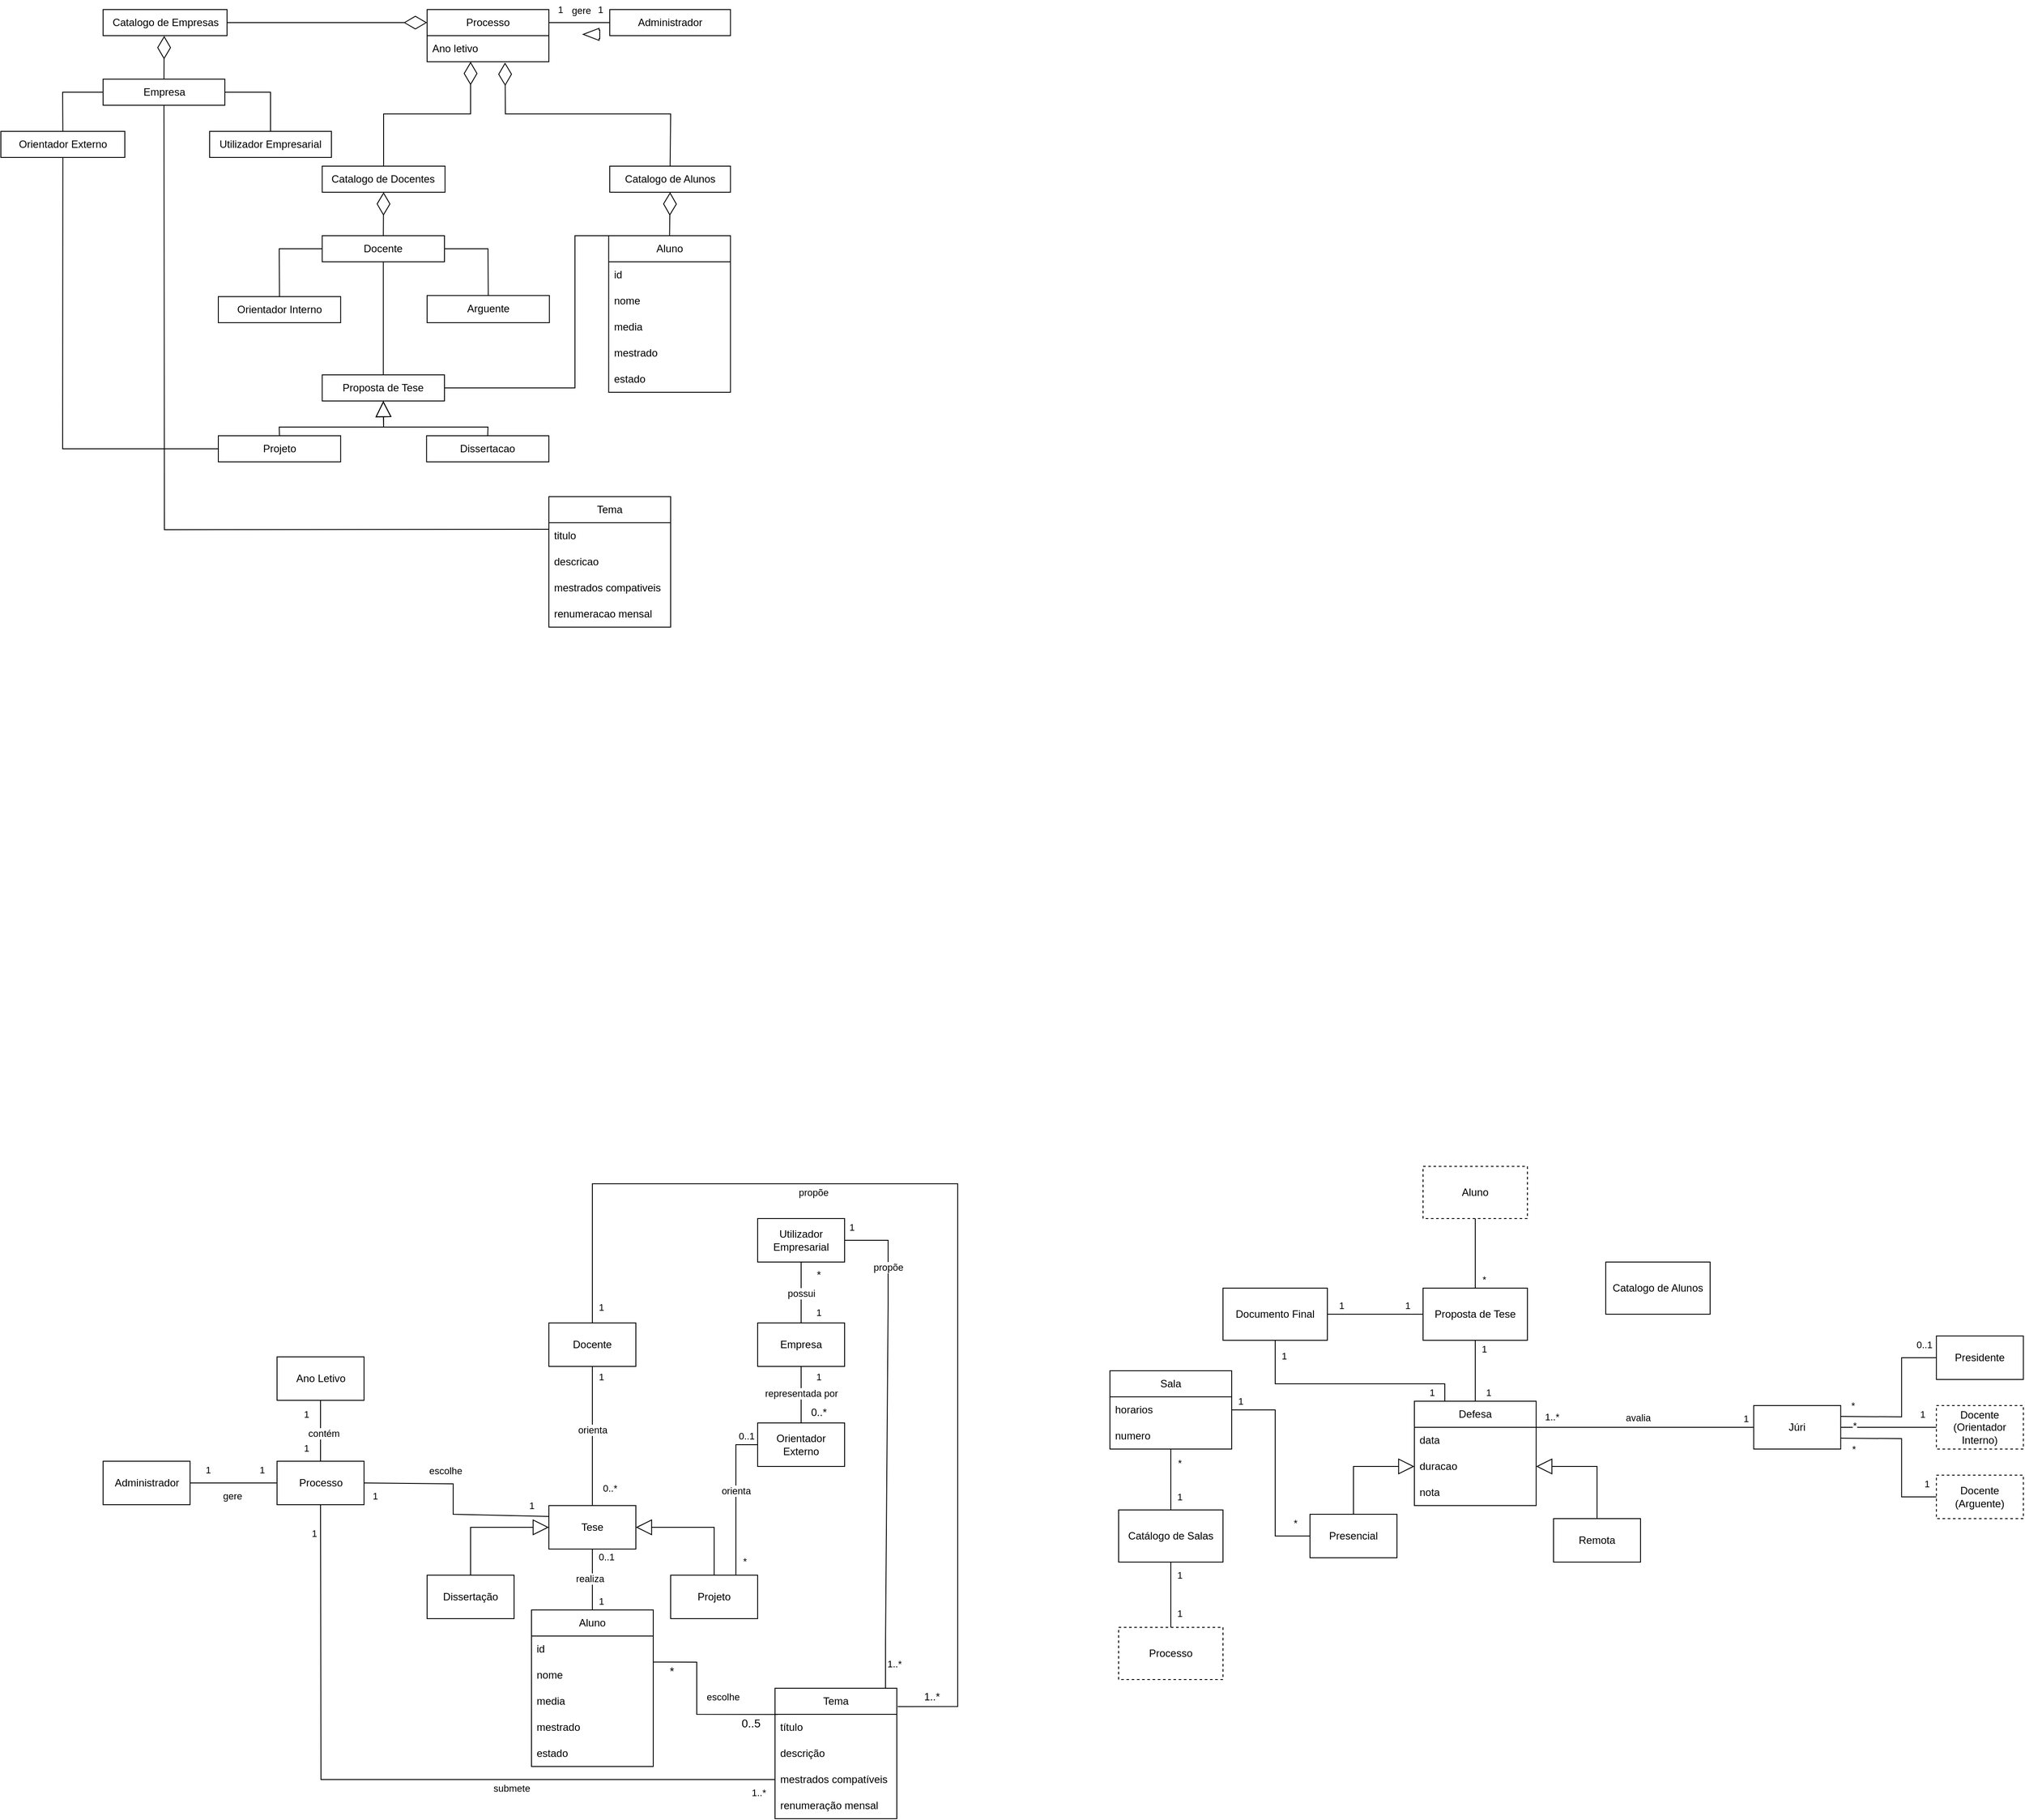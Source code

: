<mxfile version="24.2.1" type="device">
  <diagram name="Page-1" id="X4RA0sWJOlGw3QUm6S05">
    <mxGraphModel dx="1050" dy="1622" grid="1" gridSize="10" guides="1" tooltips="1" connect="1" arrows="1" fold="1" page="1" pageScale="1" pageWidth="850" pageHeight="1100" math="0" shadow="0">
      <root>
        <mxCell id="0" />
        <mxCell id="1" parent="0" />
        <mxCell id="HYwtCMKaUokTJvufcbnb-22" value="Tese" style="html=1;whiteSpace=wrap;" parent="1" vertex="1">
          <mxGeometry x="630" y="630" width="100" height="50" as="geometry" />
        </mxCell>
        <mxCell id="HYwtCMKaUokTJvufcbnb-23" value="Dissertação" style="html=1;whiteSpace=wrap;" parent="1" vertex="1">
          <mxGeometry x="490" y="710" width="100" height="50" as="geometry" />
        </mxCell>
        <mxCell id="HYwtCMKaUokTJvufcbnb-26" value="" style="endArrow=block;endSize=16;endFill=0;html=1;rounded=0;entryX=0;entryY=0.5;entryDx=0;entryDy=0;exitX=0.5;exitY=0;exitDx=0;exitDy=0;" parent="1" source="HYwtCMKaUokTJvufcbnb-23" target="HYwtCMKaUokTJvufcbnb-22" edge="1">
          <mxGeometry width="160" relative="1" as="geometry">
            <mxPoint x="550" y="680" as="sourcePoint" />
            <mxPoint x="580" y="654.5" as="targetPoint" />
            <Array as="points">
              <mxPoint x="540" y="655" />
            </Array>
          </mxGeometry>
        </mxCell>
        <mxCell id="HYwtCMKaUokTJvufcbnb-27" value="Projeto" style="html=1;whiteSpace=wrap;" parent="1" vertex="1">
          <mxGeometry x="770" y="710" width="100" height="50" as="geometry" />
        </mxCell>
        <mxCell id="HYwtCMKaUokTJvufcbnb-28" value="" style="endArrow=block;endSize=16;endFill=0;html=1;rounded=0;entryX=1;entryY=0.5;entryDx=0;entryDy=0;exitX=0.5;exitY=0;exitDx=0;exitDy=0;" parent="1" source="HYwtCMKaUokTJvufcbnb-27" target="HYwtCMKaUokTJvufcbnb-22" edge="1">
          <mxGeometry width="160" relative="1" as="geometry">
            <mxPoint x="780" y="710" as="sourcePoint" />
            <mxPoint x="710" y="655" as="targetPoint" />
            <Array as="points">
              <mxPoint x="820" y="655" />
            </Array>
          </mxGeometry>
        </mxCell>
        <mxCell id="fBPDrE-IPzC1A-cnoaCC-2" value="Administrador" style="rounded=0;whiteSpace=wrap;html=1;" parent="1" vertex="1">
          <mxGeometry x="117.5" y="579" width="100" height="50" as="geometry" />
        </mxCell>
        <mxCell id="fBPDrE-IPzC1A-cnoaCC-3" value="Docente" style="rounded=0;whiteSpace=wrap;html=1;" parent="1" vertex="1">
          <mxGeometry x="630" y="420" width="100" height="50" as="geometry" />
        </mxCell>
        <mxCell id="fBPDrE-IPzC1A-cnoaCC-4" value="Empresa" style="rounded=0;whiteSpace=wrap;html=1;" parent="1" vertex="1">
          <mxGeometry x="870" y="420" width="100" height="50" as="geometry" />
        </mxCell>
        <mxCell id="fBPDrE-IPzC1A-cnoaCC-7" value="" style="endArrow=block;endSize=16;endFill=0;html=1;rounded=0;entryX=0;entryY=0.5;entryDx=0;entryDy=0;exitX=0.5;exitY=0;exitDx=0;exitDy=0;" parent="1" source="C_XxnrYp36uwVZH10fxI-17" target="9LugDYmZEyyhnsHwceRd-7" edge="1">
          <mxGeometry width="160" relative="1" as="geometry">
            <mxPoint x="1545" y="620" as="sourcePoint" />
            <mxPoint x="1615" y="595" as="targetPoint" />
            <Array as="points">
              <mxPoint x="1555" y="585" />
            </Array>
          </mxGeometry>
        </mxCell>
        <mxCell id="fBPDrE-IPzC1A-cnoaCC-8" value="Remota" style="html=1;whiteSpace=wrap;" parent="1" vertex="1">
          <mxGeometry x="1785" y="645" width="100" height="50" as="geometry" />
        </mxCell>
        <mxCell id="fBPDrE-IPzC1A-cnoaCC-9" value="" style="endArrow=block;endSize=16;endFill=0;html=1;rounded=0;exitX=0.5;exitY=0;exitDx=0;exitDy=0;entryX=1;entryY=0.5;entryDx=0;entryDy=0;" parent="1" source="fBPDrE-IPzC1A-cnoaCC-8" target="9LugDYmZEyyhnsHwceRd-7" edge="1">
          <mxGeometry width="160" relative="1" as="geometry">
            <mxPoint x="1795" y="650" as="sourcePoint" />
            <mxPoint x="1765" y="560" as="targetPoint" />
            <Array as="points">
              <mxPoint x="1835" y="585" />
            </Array>
          </mxGeometry>
        </mxCell>
        <mxCell id="fBPDrE-IPzC1A-cnoaCC-11" value="" style="endArrow=none;html=1;rounded=0;entryX=0.5;entryY=1;entryDx=0;entryDy=0;exitX=0.5;exitY=0;exitDx=0;exitDy=0;" parent="1" source="HYwtCMKaUokTJvufcbnb-22" target="fBPDrE-IPzC1A-cnoaCC-3" edge="1">
          <mxGeometry width="50" height="50" relative="1" as="geometry">
            <mxPoint x="655" y="555" as="sourcePoint" />
            <mxPoint x="705" y="505" as="targetPoint" />
          </mxGeometry>
        </mxCell>
        <mxCell id="fBPDrE-IPzC1A-cnoaCC-12" value="orienta" style="edgeLabel;html=1;align=center;verticalAlign=middle;resizable=0;points=[];" parent="fBPDrE-IPzC1A-cnoaCC-11" vertex="1" connectable="0">
          <mxGeometry x="-0.045" y="3" relative="1" as="geometry">
            <mxPoint x="3" y="-11" as="offset" />
          </mxGeometry>
        </mxCell>
        <mxCell id="elGrYPFKgMXd1rpB9MQg-9" value="0..*" style="edgeLabel;html=1;align=center;verticalAlign=middle;resizable=0;points=[];" parent="fBPDrE-IPzC1A-cnoaCC-11" vertex="1" connectable="0">
          <mxGeometry x="-0.793" relative="1" as="geometry">
            <mxPoint x="20" y="-4" as="offset" />
          </mxGeometry>
        </mxCell>
        <mxCell id="9LugDYmZEyyhnsHwceRd-3" value="1" style="edgeLabel;html=1;align=center;verticalAlign=middle;resizable=0;points=[];" parent="fBPDrE-IPzC1A-cnoaCC-11" vertex="1" connectable="0">
          <mxGeometry x="0.852" y="-2" relative="1" as="geometry">
            <mxPoint x="8" as="offset" />
          </mxGeometry>
        </mxCell>
        <mxCell id="fBPDrE-IPzC1A-cnoaCC-13" value="Orientador Externo" style="rounded=0;whiteSpace=wrap;html=1;" parent="1" vertex="1">
          <mxGeometry x="870" y="535" width="100" height="50" as="geometry" />
        </mxCell>
        <mxCell id="fBPDrE-IPzC1A-cnoaCC-15" value="" style="endArrow=none;html=1;rounded=0;exitX=0.75;exitY=0;exitDx=0;exitDy=0;entryX=0;entryY=0.5;entryDx=0;entryDy=0;" parent="1" source="HYwtCMKaUokTJvufcbnb-27" target="fBPDrE-IPzC1A-cnoaCC-13" edge="1">
          <mxGeometry width="50" height="50" relative="1" as="geometry">
            <mxPoint x="785" y="615" as="sourcePoint" />
            <mxPoint x="835" y="565" as="targetPoint" />
            <Array as="points">
              <mxPoint x="845" y="560" />
            </Array>
          </mxGeometry>
        </mxCell>
        <mxCell id="fBPDrE-IPzC1A-cnoaCC-16" value="orienta" style="edgeLabel;html=1;align=center;verticalAlign=middle;resizable=0;points=[];" parent="fBPDrE-IPzC1A-cnoaCC-15" vertex="1" connectable="0">
          <mxGeometry x="0.14" y="3" relative="1" as="geometry">
            <mxPoint x="3" y="3" as="offset" />
          </mxGeometry>
        </mxCell>
        <mxCell id="elGrYPFKgMXd1rpB9MQg-5" value="0..1" style="edgeLabel;html=1;align=center;verticalAlign=middle;resizable=0;points=[];" parent="fBPDrE-IPzC1A-cnoaCC-15" vertex="1" connectable="0">
          <mxGeometry x="0.851" y="-2" relative="1" as="geometry">
            <mxPoint y="-12" as="offset" />
          </mxGeometry>
        </mxCell>
        <mxCell id="elGrYPFKgMXd1rpB9MQg-6" value="*" style="edgeLabel;html=1;align=center;verticalAlign=middle;resizable=0;points=[];" parent="fBPDrE-IPzC1A-cnoaCC-15" vertex="1" connectable="0">
          <mxGeometry x="-0.817" y="2" relative="1" as="geometry">
            <mxPoint x="12" as="offset" />
          </mxGeometry>
        </mxCell>
        <mxCell id="fBPDrE-IPzC1A-cnoaCC-18" value="" style="endArrow=none;html=1;rounded=0;entryX=0.5;entryY=1;entryDx=0;entryDy=0;exitX=0.5;exitY=0;exitDx=0;exitDy=0;" parent="1" source="fBPDrE-IPzC1A-cnoaCC-13" target="fBPDrE-IPzC1A-cnoaCC-4" edge="1">
          <mxGeometry width="50" height="50" relative="1" as="geometry">
            <mxPoint x="925" y="525" as="sourcePoint" />
            <mxPoint x="975" y="475" as="targetPoint" />
          </mxGeometry>
        </mxCell>
        <mxCell id="fBPDrE-IPzC1A-cnoaCC-19" value="representada por" style="edgeLabel;html=1;align=center;verticalAlign=middle;resizable=0;points=[];" parent="fBPDrE-IPzC1A-cnoaCC-18" vertex="1" connectable="0">
          <mxGeometry x="-0.182" y="-2" relative="1" as="geometry">
            <mxPoint x="-2" y="-8" as="offset" />
          </mxGeometry>
        </mxCell>
        <mxCell id="fBPDrE-IPzC1A-cnoaCC-20" value="" style="endArrow=none;html=1;rounded=0;entryX=0.5;entryY=1;entryDx=0;entryDy=0;exitX=0.5;exitY=0;exitDx=0;exitDy=0;" parent="1" source="fVaLRAdeRfdy9NQS7Hun-8" target="HYwtCMKaUokTJvufcbnb-22" edge="1">
          <mxGeometry width="50" height="50" relative="1" as="geometry">
            <mxPoint x="680" y="770" as="sourcePoint" />
            <mxPoint x="715" y="755" as="targetPoint" />
          </mxGeometry>
        </mxCell>
        <mxCell id="fBPDrE-IPzC1A-cnoaCC-21" value="realiza" style="edgeLabel;html=1;align=center;verticalAlign=middle;resizable=0;points=[];" parent="fBPDrE-IPzC1A-cnoaCC-20" vertex="1" connectable="0">
          <mxGeometry x="0.045" y="3" relative="1" as="geometry">
            <mxPoint as="offset" />
          </mxGeometry>
        </mxCell>
        <mxCell id="fVaLRAdeRfdy9NQS7Hun-12" value="1" style="edgeLabel;html=1;align=center;verticalAlign=middle;resizable=0;points=[];" parent="fBPDrE-IPzC1A-cnoaCC-20" vertex="1" connectable="0">
          <mxGeometry x="-0.647" y="1" relative="1" as="geometry">
            <mxPoint x="11" y="2" as="offset" />
          </mxGeometry>
        </mxCell>
        <mxCell id="fVaLRAdeRfdy9NQS7Hun-13" value="0..1" style="edgeLabel;html=1;align=center;verticalAlign=middle;resizable=0;points=[];" parent="fBPDrE-IPzC1A-cnoaCC-20" vertex="1" connectable="0">
          <mxGeometry x="0.744" y="-2" relative="1" as="geometry">
            <mxPoint x="14" as="offset" />
          </mxGeometry>
        </mxCell>
        <mxCell id="JnHYzQc8gZoaptGCAMhL-2" value="Júri" style="html=1;whiteSpace=wrap;" parent="1" vertex="1">
          <mxGeometry x="2015.14" y="515" width="100" height="50" as="geometry" />
        </mxCell>
        <mxCell id="JnHYzQc8gZoaptGCAMhL-10" value="" style="endArrow=none;html=1;rounded=0;exitX=0.999;exitY=-0.006;exitDx=0;exitDy=0;exitPerimeter=0;entryX=0.022;entryY=0.006;entryDx=0;entryDy=0;entryPerimeter=0;" parent="1" source="fVaLRAdeRfdy9NQS7Hun-10" target="fVaLRAdeRfdy9NQS7Hun-2" edge="1">
          <mxGeometry width="50" height="50" relative="1" as="geometry">
            <mxPoint x="730" y="860" as="sourcePoint" />
            <mxPoint x="850" y="840" as="targetPoint" />
            <Array as="points">
              <mxPoint x="800" y="810" />
              <mxPoint x="800" y="870" />
            </Array>
          </mxGeometry>
        </mxCell>
        <mxCell id="JnHYzQc8gZoaptGCAMhL-11" value="escolhe" style="edgeLabel;html=1;align=center;verticalAlign=middle;resizable=0;points=[];" parent="JnHYzQc8gZoaptGCAMhL-10" vertex="1" connectable="0">
          <mxGeometry x="0.172" y="4" relative="1" as="geometry">
            <mxPoint x="21" y="-16" as="offset" />
          </mxGeometry>
        </mxCell>
        <mxCell id="elGrYPFKgMXd1rpB9MQg-1" value="*" style="edgeLabel;html=1;align=center;verticalAlign=middle;resizable=0;points=[];fontSize=13;" parent="JnHYzQc8gZoaptGCAMhL-10" vertex="1" connectable="0">
          <mxGeometry x="-0.705" y="-4" relative="1" as="geometry">
            <mxPoint x="-9" y="6" as="offset" />
          </mxGeometry>
        </mxCell>
        <mxCell id="elGrYPFKgMXd1rpB9MQg-2" value="0..5" style="edgeLabel;html=1;align=center;verticalAlign=middle;resizable=0;points=[];fontSize=13;" parent="JnHYzQc8gZoaptGCAMhL-10" vertex="1" connectable="0">
          <mxGeometry x="0.6" y="-4" relative="1" as="geometry">
            <mxPoint x="9" y="6" as="offset" />
          </mxGeometry>
        </mxCell>
        <mxCell id="JnHYzQc8gZoaptGCAMhL-12" value="" style="endArrow=none;html=1;rounded=0;entryX=1;entryY=0.5;entryDx=0;entryDy=0;exitX=0.907;exitY=0.007;exitDx=0;exitDy=0;exitPerimeter=0;" parent="1" source="fVaLRAdeRfdy9NQS7Hun-1" target="G1C0knFk2Qc9BgNCfyol-1" edge="1">
          <mxGeometry width="50" height="50" relative="1" as="geometry">
            <mxPoint x="1040" y="840" as="sourcePoint" />
            <mxPoint x="1040" y="320" as="targetPoint" />
            <Array as="points">
              <mxPoint x="1017" y="790" />
              <mxPoint x="1020" y="400" />
              <mxPoint x="1020" y="325" />
            </Array>
          </mxGeometry>
        </mxCell>
        <mxCell id="elGrYPFKgMXd1rpB9MQg-28" value="propõe" style="edgeLabel;html=1;align=center;verticalAlign=middle;resizable=0;points=[];" parent="JnHYzQc8gZoaptGCAMhL-12" vertex="1" connectable="0">
          <mxGeometry x="0.746" y="1" relative="1" as="geometry">
            <mxPoint x="1" y="9" as="offset" />
          </mxGeometry>
        </mxCell>
        <mxCell id="elGrYPFKgMXd1rpB9MQg-33" value="1" style="edgeLabel;html=1;align=center;verticalAlign=middle;resizable=0;points=[];" parent="JnHYzQc8gZoaptGCAMhL-12" vertex="1" connectable="0">
          <mxGeometry x="0.971" relative="1" as="geometry">
            <mxPoint y="-15" as="offset" />
          </mxGeometry>
        </mxCell>
        <mxCell id="elGrYPFKgMXd1rpB9MQg-34" value="1..*" style="edgeLabel;html=1;align=center;verticalAlign=middle;resizable=0;points=[];" parent="JnHYzQc8gZoaptGCAMhL-12" vertex="1" connectable="0">
          <mxGeometry x="-0.946" y="-1" relative="1" as="geometry">
            <mxPoint x="9" y="-14" as="offset" />
          </mxGeometry>
        </mxCell>
        <mxCell id="JnHYzQc8gZoaptGCAMhL-15" value="Docente (Arguente)" style="html=1;whiteSpace=wrap;dashed=1;" parent="1" vertex="1">
          <mxGeometry x="2225.14" y="595" width="100" height="50" as="geometry" />
        </mxCell>
        <mxCell id="JnHYzQc8gZoaptGCAMhL-17" value="Docente (Orientador Interno)" style="html=1;whiteSpace=wrap;dashed=1;" parent="1" vertex="1">
          <mxGeometry x="2225.14" y="515" width="100" height="50" as="geometry" />
        </mxCell>
        <mxCell id="JnHYzQc8gZoaptGCAMhL-21" value="Presidente" style="html=1;whiteSpace=wrap;" parent="1" vertex="1">
          <mxGeometry x="2225.14" y="435" width="100" height="50" as="geometry" />
        </mxCell>
        <mxCell id="elGrYPFKgMXd1rpB9MQg-10" value="Ano Letivo" style="rounded=0;whiteSpace=wrap;html=1;" parent="1" vertex="1">
          <mxGeometry x="317.5" y="459" width="100" height="50" as="geometry" />
        </mxCell>
        <mxCell id="elGrYPFKgMXd1rpB9MQg-11" value="Processo" style="rounded=0;whiteSpace=wrap;html=1;" parent="1" vertex="1">
          <mxGeometry x="317.5" y="579" width="100" height="50" as="geometry" />
        </mxCell>
        <mxCell id="elGrYPFKgMXd1rpB9MQg-18" value="" style="endArrow=none;html=1;rounded=0;entryX=0.5;entryY=1;entryDx=0;entryDy=0;exitX=0.5;exitY=0;exitDx=0;exitDy=0;" parent="1" source="elGrYPFKgMXd1rpB9MQg-11" target="elGrYPFKgMXd1rpB9MQg-10" edge="1">
          <mxGeometry width="50" height="50" relative="1" as="geometry">
            <mxPoint x="250" y="519" as="sourcePoint" />
            <mxPoint x="300" y="469" as="targetPoint" />
          </mxGeometry>
        </mxCell>
        <mxCell id="elGrYPFKgMXd1rpB9MQg-20" value="1" style="edgeLabel;html=1;align=center;verticalAlign=middle;resizable=0;points=[];" parent="elGrYPFKgMXd1rpB9MQg-18" vertex="1" connectable="0">
          <mxGeometry x="0.543" y="1" relative="1" as="geometry">
            <mxPoint x="-16" as="offset" />
          </mxGeometry>
        </mxCell>
        <mxCell id="elGrYPFKgMXd1rpB9MQg-21" value="1" style="edgeLabel;html=1;align=center;verticalAlign=middle;resizable=0;points=[];" parent="elGrYPFKgMXd1rpB9MQg-18" vertex="1" connectable="0">
          <mxGeometry x="-0.571" y="3" relative="1" as="geometry">
            <mxPoint x="-14" as="offset" />
          </mxGeometry>
        </mxCell>
        <mxCell id="elGrYPFKgMXd1rpB9MQg-25" value="contém" style="edgeLabel;html=1;align=center;verticalAlign=middle;resizable=0;points=[];" parent="elGrYPFKgMXd1rpB9MQg-18" vertex="1" connectable="0">
          <mxGeometry x="-0.086" y="-2" relative="1" as="geometry">
            <mxPoint x="1" as="offset" />
          </mxGeometry>
        </mxCell>
        <mxCell id="elGrYPFKgMXd1rpB9MQg-19" value="" style="endArrow=none;html=1;rounded=0;entryX=0;entryY=0.5;entryDx=0;entryDy=0;exitX=1;exitY=0.5;exitDx=0;exitDy=0;" parent="1" source="fBPDrE-IPzC1A-cnoaCC-2" target="elGrYPFKgMXd1rpB9MQg-11" edge="1">
          <mxGeometry width="50" height="50" relative="1" as="geometry">
            <mxPoint x="200" y="579" as="sourcePoint" />
            <mxPoint x="250" y="529" as="targetPoint" />
          </mxGeometry>
        </mxCell>
        <mxCell id="elGrYPFKgMXd1rpB9MQg-22" value="1" style="edgeLabel;html=1;align=center;verticalAlign=middle;resizable=0;points=[];" parent="elGrYPFKgMXd1rpB9MQg-19" vertex="1" connectable="0">
          <mxGeometry x="0.53" y="2" relative="1" as="geometry">
            <mxPoint x="6" y="-13" as="offset" />
          </mxGeometry>
        </mxCell>
        <mxCell id="elGrYPFKgMXd1rpB9MQg-23" value="1" style="edgeLabel;html=1;align=center;verticalAlign=middle;resizable=0;points=[];" parent="elGrYPFKgMXd1rpB9MQg-19" vertex="1" connectable="0">
          <mxGeometry x="-0.59" relative="1" as="geometry">
            <mxPoint y="-15" as="offset" />
          </mxGeometry>
        </mxCell>
        <mxCell id="elGrYPFKgMXd1rpB9MQg-24" value="gere" style="edgeLabel;html=1;align=center;verticalAlign=middle;resizable=0;points=[];" parent="elGrYPFKgMXd1rpB9MQg-19" vertex="1" connectable="0">
          <mxGeometry x="-0.03" relative="1" as="geometry">
            <mxPoint y="15" as="offset" />
          </mxGeometry>
        </mxCell>
        <mxCell id="elGrYPFKgMXd1rpB9MQg-27" value="" style="endArrow=none;html=1;rounded=0;exitX=0.5;exitY=0;exitDx=0;exitDy=0;entryX=1.007;entryY=0.141;entryDx=0;entryDy=0;entryPerimeter=0;" parent="1" source="fBPDrE-IPzC1A-cnoaCC-3" target="fVaLRAdeRfdy9NQS7Hun-1" edge="1">
          <mxGeometry width="50" height="50" relative="1" as="geometry">
            <mxPoint x="990" y="260" as="sourcePoint" />
            <mxPoint x="1070" y="873" as="targetPoint" />
            <Array as="points">
              <mxPoint x="680" y="260" />
              <mxPoint x="1100" y="260" />
              <mxPoint x="1100" y="861" />
            </Array>
          </mxGeometry>
        </mxCell>
        <mxCell id="elGrYPFKgMXd1rpB9MQg-29" value="propõe" style="edgeLabel;html=1;align=center;verticalAlign=middle;resizable=0;points=[];" parent="elGrYPFKgMXd1rpB9MQg-27" vertex="1" connectable="0">
          <mxGeometry x="-0.339" y="4" relative="1" as="geometry">
            <mxPoint x="1" y="14" as="offset" />
          </mxGeometry>
        </mxCell>
        <mxCell id="3idarfmacWw3Oq_RkyN3-1" value="1" style="edgeLabel;html=1;align=center;verticalAlign=middle;resizable=0;points=[];" parent="elGrYPFKgMXd1rpB9MQg-27" connectable="0" vertex="1">
          <mxGeometry x="-0.956" y="-3" relative="1" as="geometry">
            <mxPoint x="7" y="9" as="offset" />
          </mxGeometry>
        </mxCell>
        <mxCell id="G1C0knFk2Qc9BgNCfyol-1" value="Utilizador Empresarial" style="rounded=0;whiteSpace=wrap;html=1;" parent="1" vertex="1">
          <mxGeometry x="870" y="300" width="100" height="50" as="geometry" />
        </mxCell>
        <mxCell id="G1C0knFk2Qc9BgNCfyol-3" value="" style="endArrow=none;html=1;rounded=0;entryX=0.5;entryY=1;entryDx=0;entryDy=0;exitX=0.5;exitY=0;exitDx=0;exitDy=0;" parent="1" source="fBPDrE-IPzC1A-cnoaCC-4" target="G1C0knFk2Qc9BgNCfyol-1" edge="1">
          <mxGeometry width="50" height="50" relative="1" as="geometry">
            <mxPoint x="760" y="470" as="sourcePoint" />
            <mxPoint x="810" y="420" as="targetPoint" />
          </mxGeometry>
        </mxCell>
        <mxCell id="G1C0knFk2Qc9BgNCfyol-4" value="possui" style="edgeLabel;html=1;align=center;verticalAlign=middle;resizable=0;points=[];" parent="G1C0knFk2Qc9BgNCfyol-3" connectable="0" vertex="1">
          <mxGeometry x="-0.033" relative="1" as="geometry">
            <mxPoint as="offset" />
          </mxGeometry>
        </mxCell>
        <mxCell id="G1C0knFk2Qc9BgNCfyol-5" value="1" style="edgeLabel;html=1;align=center;verticalAlign=middle;resizable=0;points=[];" parent="1" connectable="0" vertex="1">
          <mxGeometry x="935" y="410" as="geometry">
            <mxPoint x="5" y="-2" as="offset" />
          </mxGeometry>
        </mxCell>
        <mxCell id="G1C0knFk2Qc9BgNCfyol-6" value="*" style="text;html=1;align=center;verticalAlign=middle;resizable=0;points=[];autosize=1;strokeColor=none;fillColor=none;" parent="1" vertex="1">
          <mxGeometry x="925" y="350" width="30" height="30" as="geometry" />
        </mxCell>
        <mxCell id="G1C0knFk2Qc9BgNCfyol-7" value="1" style="edgeLabel;html=1;align=center;verticalAlign=middle;resizable=0;points=[];" parent="1" connectable="0" vertex="1">
          <mxGeometry x="945" y="420" as="geometry">
            <mxPoint x="-5" y="62" as="offset" />
          </mxGeometry>
        </mxCell>
        <mxCell id="G1C0knFk2Qc9BgNCfyol-8" value="0..*" style="text;html=1;align=center;verticalAlign=middle;resizable=0;points=[];autosize=1;strokeColor=none;fillColor=none;" parent="1" vertex="1">
          <mxGeometry x="920" y="508" width="40" height="30" as="geometry" />
        </mxCell>
        <mxCell id="-hMrIEXXLYKYpjnwE-04-1" value="1..*" style="text;html=1;align=center;verticalAlign=middle;resizable=0;points=[];autosize=1;strokeColor=none;fillColor=none;" parent="1" vertex="1">
          <mxGeometry x="1050" y="835" width="40" height="30" as="geometry" />
        </mxCell>
        <mxCell id="FWaieEVKWKURVz0uH6PP-1" value="" style="endArrow=none;html=1;rounded=0;entryX=0.5;entryY=1;entryDx=0;entryDy=0;exitX=0;exitY=0.5;exitDx=0;exitDy=0;" parent="1" source="fVaLRAdeRfdy9NQS7Hun-4" target="elGrYPFKgMXd1rpB9MQg-11" edge="1">
          <mxGeometry width="50" height="50" relative="1" as="geometry">
            <mxPoint x="830" y="930" as="sourcePoint" />
            <mxPoint x="370" y="800" as="targetPoint" />
            <Array as="points">
              <mxPoint x="368" y="945" />
            </Array>
          </mxGeometry>
        </mxCell>
        <mxCell id="FWaieEVKWKURVz0uH6PP-2" value="submete" style="edgeLabel;html=1;align=center;verticalAlign=middle;resizable=0;points=[];" parent="FWaieEVKWKURVz0uH6PP-1" connectable="0" vertex="1">
          <mxGeometry x="-0.294" y="-3" relative="1" as="geometry">
            <mxPoint x="-7" y="13" as="offset" />
          </mxGeometry>
        </mxCell>
        <mxCell id="FWaieEVKWKURVz0uH6PP-3" value="1" style="edgeLabel;html=1;align=center;verticalAlign=middle;resizable=0;points=[];" parent="FWaieEVKWKURVz0uH6PP-1" connectable="0" vertex="1">
          <mxGeometry x="0.923" y="2" relative="1" as="geometry">
            <mxPoint x="-6" as="offset" />
          </mxGeometry>
        </mxCell>
        <mxCell id="FWaieEVKWKURVz0uH6PP-5" value="1..*" style="edgeLabel;html=1;align=center;verticalAlign=middle;resizable=0;points=[];" parent="FWaieEVKWKURVz0uH6PP-1" connectable="0" vertex="1">
          <mxGeometry x="-0.944" y="3" relative="1" as="geometry">
            <mxPoint x="4" y="12" as="offset" />
          </mxGeometry>
        </mxCell>
        <mxCell id="FWaieEVKWKURVz0uH6PP-6" value="" style="endArrow=none;html=1;rounded=0;entryX=0;entryY=0.25;entryDx=0;entryDy=0;exitX=1;exitY=0.5;exitDx=0;exitDy=0;" parent="1" source="elGrYPFKgMXd1rpB9MQg-11" target="HYwtCMKaUokTJvufcbnb-22" edge="1">
          <mxGeometry width="50" height="50" relative="1" as="geometry">
            <mxPoint x="490" y="560" as="sourcePoint" />
            <mxPoint x="540" y="510" as="targetPoint" />
            <Array as="points">
              <mxPoint x="520" y="605" />
              <mxPoint x="520" y="640" />
            </Array>
          </mxGeometry>
        </mxCell>
        <mxCell id="FWaieEVKWKURVz0uH6PP-7" value="1" style="edgeLabel;html=1;align=center;verticalAlign=middle;resizable=0;points=[];" parent="FWaieEVKWKURVz0uH6PP-6" connectable="0" vertex="1">
          <mxGeometry x="-0.802" y="-1" relative="1" as="geometry">
            <mxPoint x="-12" y="14" as="offset" />
          </mxGeometry>
        </mxCell>
        <mxCell id="FWaieEVKWKURVz0uH6PP-8" value="1" style="edgeLabel;html=1;align=center;verticalAlign=middle;resizable=0;points=[];" parent="FWaieEVKWKURVz0uH6PP-6" connectable="0" vertex="1">
          <mxGeometry x="0.773" y="2" relative="1" as="geometry">
            <mxPoint x="8" y="-10" as="offset" />
          </mxGeometry>
        </mxCell>
        <mxCell id="FWaieEVKWKURVz0uH6PP-9" value="escolhe" style="edgeLabel;html=1;align=center;verticalAlign=middle;resizable=0;points=[];" parent="FWaieEVKWKURVz0uH6PP-6" connectable="0" vertex="1">
          <mxGeometry x="-0.301" y="-2" relative="1" as="geometry">
            <mxPoint x="7" y="-17" as="offset" />
          </mxGeometry>
        </mxCell>
        <mxCell id="fVaLRAdeRfdy9NQS7Hun-1" value="Tema" style="swimlane;fontStyle=0;childLayout=stackLayout;horizontal=1;startSize=30;horizontalStack=0;resizeParent=1;resizeParentMax=0;resizeLast=0;collapsible=1;marginBottom=0;whiteSpace=wrap;html=1;" parent="1" vertex="1">
          <mxGeometry x="890" y="840" width="140" height="150" as="geometry">
            <mxRectangle x="1150" y="898" width="70" height="30" as="alternateBounds" />
          </mxGeometry>
        </mxCell>
        <mxCell id="fVaLRAdeRfdy9NQS7Hun-2" value="título" style="text;strokeColor=none;fillColor=none;align=left;verticalAlign=middle;spacingLeft=4;spacingRight=4;overflow=hidden;points=[[0,0.5],[1,0.5]];portConstraint=eastwest;rotatable=0;whiteSpace=wrap;html=1;" parent="fVaLRAdeRfdy9NQS7Hun-1" vertex="1">
          <mxGeometry y="30" width="140" height="30" as="geometry" />
        </mxCell>
        <mxCell id="fVaLRAdeRfdy9NQS7Hun-3" value="descrição" style="text;strokeColor=none;fillColor=none;align=left;verticalAlign=middle;spacingLeft=4;spacingRight=4;overflow=hidden;points=[[0,0.5],[1,0.5]];portConstraint=eastwest;rotatable=0;whiteSpace=wrap;html=1;" parent="fVaLRAdeRfdy9NQS7Hun-1" vertex="1">
          <mxGeometry y="60" width="140" height="30" as="geometry" />
        </mxCell>
        <mxCell id="fVaLRAdeRfdy9NQS7Hun-4" value="mestrados compatíveis" style="text;strokeColor=none;fillColor=none;align=left;verticalAlign=middle;spacingLeft=4;spacingRight=4;overflow=hidden;points=[[0,0.5],[1,0.5]];portConstraint=eastwest;rotatable=0;whiteSpace=wrap;html=1;" parent="fVaLRAdeRfdy9NQS7Hun-1" vertex="1">
          <mxGeometry y="90" width="140" height="30" as="geometry" />
        </mxCell>
        <mxCell id="fVaLRAdeRfdy9NQS7Hun-5" value="renumeração mensal" style="text;strokeColor=none;fillColor=none;align=left;verticalAlign=middle;spacingLeft=4;spacingRight=4;overflow=hidden;points=[[0,0.5],[1,0.5]];portConstraint=eastwest;rotatable=0;whiteSpace=wrap;html=1;" parent="fVaLRAdeRfdy9NQS7Hun-1" vertex="1">
          <mxGeometry y="120" width="140" height="30" as="geometry" />
        </mxCell>
        <mxCell id="fVaLRAdeRfdy9NQS7Hun-8" value="Aluno" style="swimlane;fontStyle=0;childLayout=stackLayout;horizontal=1;startSize=30;horizontalStack=0;resizeParent=1;resizeParentMax=0;resizeLast=0;collapsible=1;marginBottom=0;whiteSpace=wrap;html=1;" parent="1" vertex="1">
          <mxGeometry x="610" y="750" width="140" height="180" as="geometry" />
        </mxCell>
        <mxCell id="fVaLRAdeRfdy9NQS7Hun-9" value="id" style="text;strokeColor=none;fillColor=none;align=left;verticalAlign=middle;spacingLeft=4;spacingRight=4;overflow=hidden;points=[[0,0.5],[1,0.5]];portConstraint=eastwest;rotatable=0;whiteSpace=wrap;html=1;" parent="fVaLRAdeRfdy9NQS7Hun-8" vertex="1">
          <mxGeometry y="30" width="140" height="30" as="geometry" />
        </mxCell>
        <mxCell id="fVaLRAdeRfdy9NQS7Hun-10" value="nome" style="text;strokeColor=none;fillColor=none;align=left;verticalAlign=middle;spacingLeft=4;spacingRight=4;overflow=hidden;points=[[0,0.5],[1,0.5]];portConstraint=eastwest;rotatable=0;whiteSpace=wrap;html=1;" parent="fVaLRAdeRfdy9NQS7Hun-8" vertex="1">
          <mxGeometry y="60" width="140" height="30" as="geometry" />
        </mxCell>
        <mxCell id="fVaLRAdeRfdy9NQS7Hun-11" value="media" style="text;strokeColor=none;fillColor=none;align=left;verticalAlign=middle;spacingLeft=4;spacingRight=4;overflow=hidden;points=[[0,0.5],[1,0.5]];portConstraint=eastwest;rotatable=0;whiteSpace=wrap;html=1;" parent="fVaLRAdeRfdy9NQS7Hun-8" vertex="1">
          <mxGeometry y="90" width="140" height="30" as="geometry" />
        </mxCell>
        <mxCell id="tp0M66pBmyOIq4-_p3hy-11" value="mestrado" style="text;strokeColor=none;fillColor=none;align=left;verticalAlign=middle;spacingLeft=4;spacingRight=4;overflow=hidden;points=[[0,0.5],[1,0.5]];portConstraint=eastwest;rotatable=0;whiteSpace=wrap;html=1;" parent="fVaLRAdeRfdy9NQS7Hun-8" vertex="1">
          <mxGeometry y="120" width="140" height="30" as="geometry" />
        </mxCell>
        <mxCell id="C_XxnrYp36uwVZH10fxI-8" value="estado" style="text;strokeColor=none;fillColor=none;align=left;verticalAlign=middle;spacingLeft=4;spacingRight=4;overflow=hidden;points=[[0,0.5],[1,0.5]];portConstraint=eastwest;rotatable=0;whiteSpace=wrap;html=1;" parent="fVaLRAdeRfdy9NQS7Hun-8" vertex="1">
          <mxGeometry y="150" width="140" height="30" as="geometry" />
        </mxCell>
        <mxCell id="fVaLRAdeRfdy9NQS7Hun-14" value="Catálogo de Salas" style="whiteSpace=wrap;html=1;" parent="1" vertex="1">
          <mxGeometry x="1285" y="635" width="120" height="60" as="geometry" />
        </mxCell>
        <mxCell id="fVaLRAdeRfdy9NQS7Hun-15" value="Catalogo de Alunos" style="whiteSpace=wrap;html=1;" parent="1" vertex="1">
          <mxGeometry x="1845" y="350" width="120" height="60" as="geometry" />
        </mxCell>
        <mxCell id="9LugDYmZEyyhnsHwceRd-2" value="Proposta de Tese" style="whiteSpace=wrap;html=1;" parent="1" vertex="1">
          <mxGeometry x="1635" y="380" width="120" height="60" as="geometry" />
        </mxCell>
        <mxCell id="9LugDYmZEyyhnsHwceRd-4" value="" style="endArrow=none;html=1;rounded=0;entryX=0.5;entryY=1;entryDx=0;entryDy=0;exitX=0.5;exitY=0;exitDx=0;exitDy=0;" parent="1" target="9LugDYmZEyyhnsHwceRd-2" edge="1">
          <mxGeometry width="50" height="50" relative="1" as="geometry">
            <mxPoint x="1695" y="520" as="sourcePoint" />
            <mxPoint x="1565" y="480" as="targetPoint" />
          </mxGeometry>
        </mxCell>
        <mxCell id="9LugDYmZEyyhnsHwceRd-29" value="1" style="edgeLabel;html=1;align=center;verticalAlign=middle;resizable=0;points=[];" parent="9LugDYmZEyyhnsHwceRd-4" vertex="1" connectable="0">
          <mxGeometry x="-0.398" y="-2" relative="1" as="geometry">
            <mxPoint x="13" y="4" as="offset" />
          </mxGeometry>
        </mxCell>
        <mxCell id="C_XxnrYp36uwVZH10fxI-3" value="1" style="edgeLabel;html=1;align=center;verticalAlign=middle;resizable=0;points=[];" parent="9LugDYmZEyyhnsHwceRd-4" vertex="1" connectable="0">
          <mxGeometry x="0.75" y="-3" relative="1" as="geometry">
            <mxPoint x="7" as="offset" />
          </mxGeometry>
        </mxCell>
        <mxCell id="9LugDYmZEyyhnsHwceRd-6" value="Defesa" style="swimlane;fontStyle=0;childLayout=stackLayout;horizontal=1;startSize=30;horizontalStack=0;resizeParent=1;resizeParentMax=0;resizeLast=0;collapsible=1;marginBottom=0;whiteSpace=wrap;html=1;" parent="1" vertex="1">
          <mxGeometry x="1625" y="510" width="140" height="120" as="geometry" />
        </mxCell>
        <mxCell id="C_XxnrYp36uwVZH10fxI-14" value="data" style="text;strokeColor=none;fillColor=none;align=left;verticalAlign=middle;spacingLeft=4;spacingRight=4;overflow=hidden;points=[[0,0.5],[1,0.5]];portConstraint=eastwest;rotatable=0;whiteSpace=wrap;html=1;" parent="9LugDYmZEyyhnsHwceRd-6" vertex="1">
          <mxGeometry y="30" width="140" height="30" as="geometry" />
        </mxCell>
        <mxCell id="9LugDYmZEyyhnsHwceRd-7" value="duracao" style="text;strokeColor=none;fillColor=none;align=left;verticalAlign=middle;spacingLeft=4;spacingRight=4;overflow=hidden;points=[[0,0.5],[1,0.5]];portConstraint=eastwest;rotatable=0;whiteSpace=wrap;html=1;" parent="9LugDYmZEyyhnsHwceRd-6" vertex="1">
          <mxGeometry y="60" width="140" height="30" as="geometry" />
        </mxCell>
        <mxCell id="9LugDYmZEyyhnsHwceRd-10" value="nota" style="text;strokeColor=none;fillColor=none;align=left;verticalAlign=middle;spacingLeft=4;spacingRight=4;overflow=hidden;points=[[0,0.5],[1,0.5]];portConstraint=eastwest;rotatable=0;whiteSpace=wrap;html=1;" parent="9LugDYmZEyyhnsHwceRd-6" vertex="1">
          <mxGeometry y="90" width="140" height="30" as="geometry" />
        </mxCell>
        <mxCell id="9LugDYmZEyyhnsHwceRd-11" value="" style="endArrow=none;html=1;rounded=0;exitX=1;exitY=0.25;exitDx=0;exitDy=0;entryX=0;entryY=0.5;entryDx=0;entryDy=0;" parent="1" source="JnHYzQc8gZoaptGCAMhL-2" target="JnHYzQc8gZoaptGCAMhL-21" edge="1">
          <mxGeometry width="50" height="50" relative="1" as="geometry">
            <mxPoint x="2115.14" y="445" as="sourcePoint" />
            <mxPoint x="2165.14" y="395" as="targetPoint" />
            <Array as="points">
              <mxPoint x="2185.14" y="528" />
              <mxPoint x="2185.14" y="460" />
            </Array>
          </mxGeometry>
        </mxCell>
        <mxCell id="9LugDYmZEyyhnsHwceRd-14" value="0..1" style="edgeLabel;html=1;align=center;verticalAlign=middle;resizable=0;points=[];" parent="9LugDYmZEyyhnsHwceRd-11" vertex="1" connectable="0">
          <mxGeometry x="0.844" y="2" relative="1" as="geometry">
            <mxPoint y="-13" as="offset" />
          </mxGeometry>
        </mxCell>
        <mxCell id="9LugDYmZEyyhnsHwceRd-18" value="*" style="edgeLabel;html=1;align=center;verticalAlign=middle;resizable=0;points=[];" parent="9LugDYmZEyyhnsHwceRd-11" vertex="1" connectable="0">
          <mxGeometry x="-0.85" y="2" relative="1" as="geometry">
            <mxPoint y="-11" as="offset" />
          </mxGeometry>
        </mxCell>
        <mxCell id="9LugDYmZEyyhnsHwceRd-12" value="" style="endArrow=none;html=1;rounded=0;exitX=1;exitY=0.5;exitDx=0;exitDy=0;entryX=0;entryY=0.5;entryDx=0;entryDy=0;" parent="1" source="JnHYzQc8gZoaptGCAMhL-2" target="JnHYzQc8gZoaptGCAMhL-17" edge="1">
          <mxGeometry width="50" height="50" relative="1" as="geometry">
            <mxPoint x="2175.14" y="645" as="sourcePoint" />
            <mxPoint x="2225.14" y="595" as="targetPoint" />
          </mxGeometry>
        </mxCell>
        <mxCell id="9LugDYmZEyyhnsHwceRd-15" value="1" style="edgeLabel;html=1;align=center;verticalAlign=middle;resizable=0;points=[];" parent="9LugDYmZEyyhnsHwceRd-12" vertex="1" connectable="0">
          <mxGeometry x="0.471" y="-2" relative="1" as="geometry">
            <mxPoint x="13" y="-17" as="offset" />
          </mxGeometry>
        </mxCell>
        <mxCell id="9LugDYmZEyyhnsHwceRd-20" value="*" style="edgeLabel;html=1;align=center;verticalAlign=middle;resizable=0;points=[];" parent="9LugDYmZEyyhnsHwceRd-12" vertex="1" connectable="0">
          <mxGeometry x="-0.668" y="2" relative="1" as="geometry">
            <mxPoint x="-3" as="offset" />
          </mxGeometry>
        </mxCell>
        <mxCell id="9LugDYmZEyyhnsHwceRd-13" value="" style="endArrow=none;html=1;rounded=0;exitX=1;exitY=0.75;exitDx=0;exitDy=0;entryX=0;entryY=0.5;entryDx=0;entryDy=0;" parent="1" source="JnHYzQc8gZoaptGCAMhL-2" target="JnHYzQc8gZoaptGCAMhL-15" edge="1">
          <mxGeometry width="50" height="50" relative="1" as="geometry">
            <mxPoint x="2155.14" y="645" as="sourcePoint" />
            <mxPoint x="2205.14" y="595" as="targetPoint" />
            <Array as="points">
              <mxPoint x="2185.14" y="553" />
              <mxPoint x="2185.14" y="620" />
            </Array>
          </mxGeometry>
        </mxCell>
        <mxCell id="9LugDYmZEyyhnsHwceRd-16" value="1" style="edgeLabel;html=1;align=center;verticalAlign=middle;resizable=0;points=[];" parent="9LugDYmZEyyhnsHwceRd-13" vertex="1" connectable="0">
          <mxGeometry x="0.877" y="-1" relative="1" as="geometry">
            <mxPoint y="-16" as="offset" />
          </mxGeometry>
        </mxCell>
        <mxCell id="9LugDYmZEyyhnsHwceRd-19" value="*" style="edgeLabel;html=1;align=center;verticalAlign=middle;resizable=0;points=[];" parent="9LugDYmZEyyhnsHwceRd-13" vertex="1" connectable="0">
          <mxGeometry x="-0.842" y="3" relative="1" as="geometry">
            <mxPoint x="1" y="15" as="offset" />
          </mxGeometry>
        </mxCell>
        <mxCell id="9LugDYmZEyyhnsHwceRd-22" value="" style="endArrow=none;html=1;rounded=0;exitX=1;exitY=0.25;exitDx=0;exitDy=0;entryX=0;entryY=0.5;entryDx=0;entryDy=0;" parent="1" source="9LugDYmZEyyhnsHwceRd-6" target="JnHYzQc8gZoaptGCAMhL-2" edge="1">
          <mxGeometry width="50" height="50" relative="1" as="geometry">
            <mxPoint x="1915" y="560" as="sourcePoint" />
            <mxPoint x="2065" y="540" as="targetPoint" />
          </mxGeometry>
        </mxCell>
        <mxCell id="9LugDYmZEyyhnsHwceRd-23" value="avalia" style="edgeLabel;html=1;align=center;verticalAlign=middle;resizable=0;points=[];" parent="9LugDYmZEyyhnsHwceRd-22" vertex="1" connectable="0">
          <mxGeometry x="-0.133" y="-1" relative="1" as="geometry">
            <mxPoint x="8" y="-12" as="offset" />
          </mxGeometry>
        </mxCell>
        <mxCell id="9LugDYmZEyyhnsHwceRd-24" value="1" style="edgeLabel;html=1;align=center;verticalAlign=middle;resizable=0;points=[];" parent="9LugDYmZEyyhnsHwceRd-22" vertex="1" connectable="0">
          <mxGeometry x="0.789" y="1" relative="1" as="geometry">
            <mxPoint x="17" y="-9" as="offset" />
          </mxGeometry>
        </mxCell>
        <mxCell id="9LugDYmZEyyhnsHwceRd-25" value="1..*" style="edgeLabel;html=1;align=center;verticalAlign=middle;resizable=0;points=[];" parent="9LugDYmZEyyhnsHwceRd-22" vertex="1" connectable="0">
          <mxGeometry x="-0.742" y="-2" relative="1" as="geometry">
            <mxPoint x="-15" y="-14" as="offset" />
          </mxGeometry>
        </mxCell>
        <mxCell id="9LugDYmZEyyhnsHwceRd-26" value="Aluno" style="whiteSpace=wrap;html=1;dashed=1;" parent="1" vertex="1">
          <mxGeometry x="1635" y="240" width="120" height="60" as="geometry" />
        </mxCell>
        <mxCell id="9LugDYmZEyyhnsHwceRd-27" value="" style="endArrow=none;html=1;rounded=0;entryX=0.5;entryY=1;entryDx=0;entryDy=0;exitX=0.5;exitY=0;exitDx=0;exitDy=0;" parent="1" source="9LugDYmZEyyhnsHwceRd-2" target="9LugDYmZEyyhnsHwceRd-26" edge="1">
          <mxGeometry width="50" height="50" relative="1" as="geometry">
            <mxPoint x="1655" y="370" as="sourcePoint" />
            <mxPoint x="1705" y="320" as="targetPoint" />
          </mxGeometry>
        </mxCell>
        <mxCell id="9LugDYmZEyyhnsHwceRd-28" value="*" style="edgeLabel;html=1;align=center;verticalAlign=middle;resizable=0;points=[];" parent="9LugDYmZEyyhnsHwceRd-27" vertex="1" connectable="0">
          <mxGeometry x="-0.466" y="-5" relative="1" as="geometry">
            <mxPoint x="5" y="11" as="offset" />
          </mxGeometry>
        </mxCell>
        <mxCell id="9LugDYmZEyyhnsHwceRd-30" value="Documento Final" style="whiteSpace=wrap;html=1;" parent="1" vertex="1">
          <mxGeometry x="1405" y="380" width="120" height="60" as="geometry" />
        </mxCell>
        <mxCell id="9LugDYmZEyyhnsHwceRd-34" value="" style="endArrow=none;html=1;rounded=0;exitX=1;exitY=0.5;exitDx=0;exitDy=0;entryX=0;entryY=0.5;entryDx=0;entryDy=0;" parent="1" source="9LugDYmZEyyhnsHwceRd-30" target="9LugDYmZEyyhnsHwceRd-2" edge="1">
          <mxGeometry width="50" height="50" relative="1" as="geometry">
            <mxPoint x="1555" y="520" as="sourcePoint" />
            <mxPoint x="1605" y="470" as="targetPoint" />
          </mxGeometry>
        </mxCell>
        <mxCell id="C_XxnrYp36uwVZH10fxI-1" value="1" style="edgeLabel;html=1;align=center;verticalAlign=middle;resizable=0;points=[];" parent="9LugDYmZEyyhnsHwceRd-34" vertex="1" connectable="0">
          <mxGeometry x="-0.711" relative="1" as="geometry">
            <mxPoint y="-10" as="offset" />
          </mxGeometry>
        </mxCell>
        <mxCell id="C_XxnrYp36uwVZH10fxI-2" value="1" style="edgeLabel;html=1;align=center;verticalAlign=middle;resizable=0;points=[];" parent="9LugDYmZEyyhnsHwceRd-34" vertex="1" connectable="0">
          <mxGeometry x="0.669" y="1" relative="1" as="geometry">
            <mxPoint y="-9" as="offset" />
          </mxGeometry>
        </mxCell>
        <mxCell id="C_XxnrYp36uwVZH10fxI-5" value="" style="endArrow=none;html=1;rounded=0;entryX=0.5;entryY=1;entryDx=0;entryDy=0;exitX=0.25;exitY=0;exitDx=0;exitDy=0;" parent="1" source="9LugDYmZEyyhnsHwceRd-6" target="9LugDYmZEyyhnsHwceRd-30" edge="1">
          <mxGeometry width="50" height="50" relative="1" as="geometry">
            <mxPoint x="1445" y="550" as="sourcePoint" />
            <mxPoint x="1495" y="500" as="targetPoint" />
            <Array as="points">
              <mxPoint x="1660" y="490" />
              <mxPoint x="1465" y="490" />
            </Array>
          </mxGeometry>
        </mxCell>
        <mxCell id="C_XxnrYp36uwVZH10fxI-6" value="1" style="edgeLabel;html=1;align=center;verticalAlign=middle;resizable=0;points=[];" parent="C_XxnrYp36uwVZH10fxI-5" vertex="1" connectable="0">
          <mxGeometry x="-0.923" y="1" relative="1" as="geometry">
            <mxPoint x="-14" as="offset" />
          </mxGeometry>
        </mxCell>
        <mxCell id="C_XxnrYp36uwVZH10fxI-7" value="1" style="edgeLabel;html=1;align=center;verticalAlign=middle;resizable=0;points=[];" parent="C_XxnrYp36uwVZH10fxI-5" vertex="1" connectable="0">
          <mxGeometry x="0.868" y="4" relative="1" as="geometry">
            <mxPoint x="14" as="offset" />
          </mxGeometry>
        </mxCell>
        <mxCell id="C_XxnrYp36uwVZH10fxI-10" value="Sala" style="swimlane;fontStyle=0;childLayout=stackLayout;horizontal=1;startSize=30;horizontalStack=0;resizeParent=1;resizeParentMax=0;resizeLast=0;collapsible=1;marginBottom=0;whiteSpace=wrap;html=1;" parent="1" vertex="1">
          <mxGeometry x="1275" y="475" width="140" height="90" as="geometry" />
        </mxCell>
        <mxCell id="C_XxnrYp36uwVZH10fxI-11" value="horarios" style="text;strokeColor=none;fillColor=none;align=left;verticalAlign=middle;spacingLeft=4;spacingRight=4;overflow=hidden;points=[[0,0.5],[1,0.5]];portConstraint=eastwest;rotatable=0;whiteSpace=wrap;html=1;" parent="C_XxnrYp36uwVZH10fxI-10" vertex="1">
          <mxGeometry y="30" width="140" height="30" as="geometry" />
        </mxCell>
        <mxCell id="C_XxnrYp36uwVZH10fxI-12" value="numero" style="text;strokeColor=none;fillColor=none;align=left;verticalAlign=middle;spacingLeft=4;spacingRight=4;overflow=hidden;points=[[0,0.5],[1,0.5]];portConstraint=eastwest;rotatable=0;whiteSpace=wrap;html=1;" parent="C_XxnrYp36uwVZH10fxI-10" vertex="1">
          <mxGeometry y="60" width="140" height="30" as="geometry" />
        </mxCell>
        <mxCell id="C_XxnrYp36uwVZH10fxI-16" value="" style="endArrow=none;html=1;rounded=0;exitX=0.5;exitY=0;exitDx=0;exitDy=0;" parent="1" source="fVaLRAdeRfdy9NQS7Hun-14" target="C_XxnrYp36uwVZH10fxI-12" edge="1">
          <mxGeometry width="50" height="50" relative="1" as="geometry">
            <mxPoint x="1455" y="630" as="sourcePoint" />
            <mxPoint x="1505" y="580" as="targetPoint" />
          </mxGeometry>
        </mxCell>
        <mxCell id="C_XxnrYp36uwVZH10fxI-24" value="1" style="edgeLabel;html=1;align=center;verticalAlign=middle;resizable=0;points=[];" parent="C_XxnrYp36uwVZH10fxI-16" vertex="1" connectable="0">
          <mxGeometry x="-0.03" y="1" relative="1" as="geometry">
            <mxPoint x="11" y="19" as="offset" />
          </mxGeometry>
        </mxCell>
        <mxCell id="C_XxnrYp36uwVZH10fxI-25" value="*" style="edgeLabel;html=1;align=center;verticalAlign=middle;resizable=0;points=[];" parent="C_XxnrYp36uwVZH10fxI-16" vertex="1" connectable="0">
          <mxGeometry x="0.731" y="2" relative="1" as="geometry">
            <mxPoint x="12" y="6" as="offset" />
          </mxGeometry>
        </mxCell>
        <mxCell id="C_XxnrYp36uwVZH10fxI-17" value="Presencial" style="html=1;whiteSpace=wrap;" parent="1" vertex="1">
          <mxGeometry x="1505" y="640" width="100" height="50" as="geometry" />
        </mxCell>
        <mxCell id="C_XxnrYp36uwVZH10fxI-18" value="" style="endArrow=none;html=1;rounded=0;exitX=1;exitY=0.5;exitDx=0;exitDy=0;entryX=0;entryY=0.5;entryDx=0;entryDy=0;" parent="1" source="C_XxnrYp36uwVZH10fxI-11" target="C_XxnrYp36uwVZH10fxI-17" edge="1">
          <mxGeometry width="50" height="50" relative="1" as="geometry">
            <mxPoint x="1445" y="700" as="sourcePoint" />
            <mxPoint x="1495" y="650" as="targetPoint" />
            <Array as="points">
              <mxPoint x="1465" y="520" />
              <mxPoint x="1465" y="665" />
            </Array>
          </mxGeometry>
        </mxCell>
        <mxCell id="C_XxnrYp36uwVZH10fxI-21" value="1" style="edgeLabel;html=1;align=center;verticalAlign=middle;resizable=0;points=[];" parent="C_XxnrYp36uwVZH10fxI-18" vertex="1" connectable="0">
          <mxGeometry x="-0.905" y="1" relative="1" as="geometry">
            <mxPoint x="-1" y="-9" as="offset" />
          </mxGeometry>
        </mxCell>
        <mxCell id="C_XxnrYp36uwVZH10fxI-22" value="*" style="edgeLabel;html=1;align=center;verticalAlign=middle;resizable=0;points=[];" parent="C_XxnrYp36uwVZH10fxI-18" vertex="1" connectable="0">
          <mxGeometry x="0.748" y="1" relative="1" as="geometry">
            <mxPoint x="12" y="-14" as="offset" />
          </mxGeometry>
        </mxCell>
        <mxCell id="C_XxnrYp36uwVZH10fxI-19" value="Processo" style="whiteSpace=wrap;html=1;dashed=1;" parent="1" vertex="1">
          <mxGeometry x="1285" y="770" width="120" height="60" as="geometry" />
        </mxCell>
        <mxCell id="C_XxnrYp36uwVZH10fxI-20" value="" style="endArrow=none;html=1;rounded=0;exitX=0.5;exitY=0;exitDx=0;exitDy=0;entryX=0.5;entryY=1;entryDx=0;entryDy=0;" parent="1" source="C_XxnrYp36uwVZH10fxI-19" target="fVaLRAdeRfdy9NQS7Hun-14" edge="1">
          <mxGeometry width="50" height="50" relative="1" as="geometry">
            <mxPoint x="1435" y="810" as="sourcePoint" />
            <mxPoint x="1485" y="760" as="targetPoint" />
          </mxGeometry>
        </mxCell>
        <mxCell id="C_XxnrYp36uwVZH10fxI-26" value="1" style="edgeLabel;html=1;align=center;verticalAlign=middle;resizable=0;points=[];" parent="C_XxnrYp36uwVZH10fxI-20" vertex="1" connectable="0">
          <mxGeometry x="0.788" y="3" relative="1" as="geometry">
            <mxPoint x="13" y="7" as="offset" />
          </mxGeometry>
        </mxCell>
        <mxCell id="C_XxnrYp36uwVZH10fxI-27" value="1" style="edgeLabel;html=1;align=center;verticalAlign=middle;resizable=0;points=[];" parent="C_XxnrYp36uwVZH10fxI-20" vertex="1" connectable="0">
          <mxGeometry x="-0.563" y="-2" relative="1" as="geometry">
            <mxPoint x="8" as="offset" />
          </mxGeometry>
        </mxCell>
        <mxCell id="aRIGUOi0fo8cgqzadP1p-1" value="Processo" style="swimlane;fontStyle=0;childLayout=stackLayout;horizontal=1;startSize=30;horizontalStack=0;resizeParent=1;resizeParentMax=0;resizeLast=0;collapsible=1;marginBottom=0;whiteSpace=wrap;html=1;" vertex="1" parent="1">
          <mxGeometry x="490" y="-1090" width="140" height="60" as="geometry" />
        </mxCell>
        <mxCell id="aRIGUOi0fo8cgqzadP1p-2" value="Ano letivo" style="text;strokeColor=none;fillColor=none;align=left;verticalAlign=middle;spacingLeft=4;spacingRight=4;overflow=hidden;points=[[0,0.5],[1,0.5]];portConstraint=eastwest;rotatable=0;whiteSpace=wrap;html=1;" vertex="1" parent="aRIGUOi0fo8cgqzadP1p-1">
          <mxGeometry y="30" width="140" height="30" as="geometry" />
        </mxCell>
        <mxCell id="aRIGUOi0fo8cgqzadP1p-5" value="Administrador" style="rounded=0;whiteSpace=wrap;html=1;" vertex="1" parent="1">
          <mxGeometry x="700" y="-1090" width="138.75" height="30" as="geometry" />
        </mxCell>
        <mxCell id="aRIGUOi0fo8cgqzadP1p-6" value="" style="endArrow=none;html=1;rounded=0;exitX=1;exitY=0.25;exitDx=0;exitDy=0;entryX=0;entryY=0.5;entryDx=0;entryDy=0;" edge="1" parent="1" source="aRIGUOi0fo8cgqzadP1p-1" target="aRIGUOi0fo8cgqzadP1p-5">
          <mxGeometry width="50" height="50" relative="1" as="geometry">
            <mxPoint x="721.25" y="-960" as="sourcePoint" />
            <mxPoint x="771.25" y="-1010" as="targetPoint" />
          </mxGeometry>
        </mxCell>
        <mxCell id="aRIGUOi0fo8cgqzadP1p-7" value="1" style="edgeLabel;html=1;align=center;verticalAlign=middle;resizable=0;points=[];" vertex="1" connectable="0" parent="aRIGUOi0fo8cgqzadP1p-6">
          <mxGeometry x="-0.626" y="1" relative="1" as="geometry">
            <mxPoint y="-14" as="offset" />
          </mxGeometry>
        </mxCell>
        <mxCell id="aRIGUOi0fo8cgqzadP1p-8" value="1" style="edgeLabel;html=1;align=center;verticalAlign=middle;resizable=0;points=[];" vertex="1" connectable="0" parent="aRIGUOi0fo8cgqzadP1p-6">
          <mxGeometry x="0.666" y="-2" relative="1" as="geometry">
            <mxPoint y="-17" as="offset" />
          </mxGeometry>
        </mxCell>
        <mxCell id="aRIGUOi0fo8cgqzadP1p-9" value="gere" style="edgeLabel;html=1;align=center;verticalAlign=middle;resizable=0;points=[];" vertex="1" connectable="0" parent="aRIGUOi0fo8cgqzadP1p-6">
          <mxGeometry x="-0.195" relative="1" as="geometry">
            <mxPoint x="9" y="-14" as="offset" />
          </mxGeometry>
        </mxCell>
        <mxCell id="aRIGUOi0fo8cgqzadP1p-10" value="" style="shape=flexArrow;endArrow=classic;html=1;rounded=0;strokeWidth=1;endWidth=2.857;endSize=5.739;" edge="1" parent="1">
          <mxGeometry width="50" height="50" relative="1" as="geometry">
            <mxPoint x="689" y="-1061.5" as="sourcePoint" />
            <mxPoint x="669" y="-1061.5" as="targetPoint" />
          </mxGeometry>
        </mxCell>
        <mxCell id="aRIGUOi0fo8cgqzadP1p-11" value="Catalogo de Docentes" style="rounded=0;whiteSpace=wrap;html=1;" vertex="1" parent="1">
          <mxGeometry x="369.38" y="-910" width="141.25" height="30" as="geometry" />
        </mxCell>
        <mxCell id="aRIGUOi0fo8cgqzadP1p-12" value="Orientador Interno" style="rounded=0;whiteSpace=wrap;html=1;" vertex="1" parent="1">
          <mxGeometry x="250" y="-760" width="140.62" height="30" as="geometry" />
        </mxCell>
        <mxCell id="aRIGUOi0fo8cgqzadP1p-13" value="Arguente" style="whiteSpace=wrap;html=1;" vertex="1" parent="1">
          <mxGeometry x="490" y="-761.25" width="140.62" height="31.25" as="geometry" />
        </mxCell>
        <mxCell id="aRIGUOi0fo8cgqzadP1p-15" value="Catalogo de Empresas" style="whiteSpace=wrap;html=1;" vertex="1" parent="1">
          <mxGeometry x="117.5" y="-1090" width="142.5" height="30" as="geometry" />
        </mxCell>
        <mxCell id="aRIGUOi0fo8cgqzadP1p-16" value="Docente" style="rounded=0;whiteSpace=wrap;html=1;" vertex="1" parent="1">
          <mxGeometry x="369.38" y="-830" width="140.62" height="30" as="geometry" />
        </mxCell>
        <mxCell id="aRIGUOi0fo8cgqzadP1p-19" value="Empresa" style="whiteSpace=wrap;html=1;" vertex="1" parent="1">
          <mxGeometry x="117.5" y="-1010" width="140" height="30" as="geometry" />
        </mxCell>
        <mxCell id="aRIGUOi0fo8cgqzadP1p-20" value="Orientador Externo" style="whiteSpace=wrap;html=1;" vertex="1" parent="1">
          <mxGeometry y="-950" width="142.5" height="30" as="geometry" />
        </mxCell>
        <mxCell id="aRIGUOi0fo8cgqzadP1p-21" value="Utilizador Empresarial" style="whiteSpace=wrap;html=1;" vertex="1" parent="1">
          <mxGeometry x="240" y="-950" width="140" height="30" as="geometry" />
        </mxCell>
        <mxCell id="aRIGUOi0fo8cgqzadP1p-22" value="Catalogo de Alunos" style="whiteSpace=wrap;html=1;" vertex="1" parent="1">
          <mxGeometry x="700" y="-910" width="138.75" height="30" as="geometry" />
        </mxCell>
        <mxCell id="aRIGUOi0fo8cgqzadP1p-24" value="Aluno" style="swimlane;fontStyle=0;childLayout=stackLayout;horizontal=1;startSize=30;horizontalStack=0;resizeParent=1;resizeParentMax=0;resizeLast=0;collapsible=1;marginBottom=0;whiteSpace=wrap;html=1;" vertex="1" parent="1">
          <mxGeometry x="698.75" y="-830" width="140" height="180" as="geometry" />
        </mxCell>
        <mxCell id="aRIGUOi0fo8cgqzadP1p-25" value="id" style="text;strokeColor=none;fillColor=none;align=left;verticalAlign=middle;spacingLeft=4;spacingRight=4;overflow=hidden;points=[[0,0.5],[1,0.5]];portConstraint=eastwest;rotatable=0;whiteSpace=wrap;html=1;" vertex="1" parent="aRIGUOi0fo8cgqzadP1p-24">
          <mxGeometry y="30" width="140" height="30" as="geometry" />
        </mxCell>
        <mxCell id="aRIGUOi0fo8cgqzadP1p-26" value="nome" style="text;strokeColor=none;fillColor=none;align=left;verticalAlign=middle;spacingLeft=4;spacingRight=4;overflow=hidden;points=[[0,0.5],[1,0.5]];portConstraint=eastwest;rotatable=0;whiteSpace=wrap;html=1;" vertex="1" parent="aRIGUOi0fo8cgqzadP1p-24">
          <mxGeometry y="60" width="140" height="30" as="geometry" />
        </mxCell>
        <mxCell id="aRIGUOi0fo8cgqzadP1p-27" value="media" style="text;strokeColor=none;fillColor=none;align=left;verticalAlign=middle;spacingLeft=4;spacingRight=4;overflow=hidden;points=[[0,0.5],[1,0.5]];portConstraint=eastwest;rotatable=0;whiteSpace=wrap;html=1;" vertex="1" parent="aRIGUOi0fo8cgqzadP1p-24">
          <mxGeometry y="90" width="140" height="30" as="geometry" />
        </mxCell>
        <mxCell id="aRIGUOi0fo8cgqzadP1p-28" value="mestrado" style="text;strokeColor=none;fillColor=none;align=left;verticalAlign=middle;spacingLeft=4;spacingRight=4;overflow=hidden;points=[[0,0.5],[1,0.5]];portConstraint=eastwest;rotatable=0;whiteSpace=wrap;html=1;" vertex="1" parent="aRIGUOi0fo8cgqzadP1p-24">
          <mxGeometry y="120" width="140" height="30" as="geometry" />
        </mxCell>
        <mxCell id="aRIGUOi0fo8cgqzadP1p-29" value="estado" style="text;strokeColor=none;fillColor=none;align=left;verticalAlign=middle;spacingLeft=4;spacingRight=4;overflow=hidden;points=[[0,0.5],[1,0.5]];portConstraint=eastwest;rotatable=0;whiteSpace=wrap;html=1;" vertex="1" parent="aRIGUOi0fo8cgqzadP1p-24">
          <mxGeometry y="150" width="140" height="30" as="geometry" />
        </mxCell>
        <mxCell id="aRIGUOi0fo8cgqzadP1p-31" value="Tema" style="swimlane;fontStyle=0;childLayout=stackLayout;horizontal=1;startSize=30;horizontalStack=0;resizeParent=1;resizeParentMax=0;resizeLast=0;collapsible=1;marginBottom=0;whiteSpace=wrap;html=1;" vertex="1" parent="1">
          <mxGeometry x="630" y="-530" width="140" height="150" as="geometry">
            <mxRectangle x="1150" y="898" width="70" height="30" as="alternateBounds" />
          </mxGeometry>
        </mxCell>
        <mxCell id="aRIGUOi0fo8cgqzadP1p-32" value="titulo" style="text;strokeColor=none;fillColor=none;align=left;verticalAlign=middle;spacingLeft=4;spacingRight=4;overflow=hidden;points=[[0,0.5],[1,0.5]];portConstraint=eastwest;rotatable=0;whiteSpace=wrap;html=1;" vertex="1" parent="aRIGUOi0fo8cgqzadP1p-31">
          <mxGeometry y="30" width="140" height="30" as="geometry" />
        </mxCell>
        <mxCell id="aRIGUOi0fo8cgqzadP1p-33" value="descricao" style="text;strokeColor=none;fillColor=none;align=left;verticalAlign=middle;spacingLeft=4;spacingRight=4;overflow=hidden;points=[[0,0.5],[1,0.5]];portConstraint=eastwest;rotatable=0;whiteSpace=wrap;html=1;" vertex="1" parent="aRIGUOi0fo8cgqzadP1p-31">
          <mxGeometry y="60" width="140" height="30" as="geometry" />
        </mxCell>
        <mxCell id="aRIGUOi0fo8cgqzadP1p-34" value="mestrados compativeis" style="text;strokeColor=none;fillColor=none;align=left;verticalAlign=middle;spacingLeft=4;spacingRight=4;overflow=hidden;points=[[0,0.5],[1,0.5]];portConstraint=eastwest;rotatable=0;whiteSpace=wrap;html=1;" vertex="1" parent="aRIGUOi0fo8cgqzadP1p-31">
          <mxGeometry y="90" width="140" height="30" as="geometry" />
        </mxCell>
        <mxCell id="aRIGUOi0fo8cgqzadP1p-35" value="renumeracao mensal" style="text;strokeColor=none;fillColor=none;align=left;verticalAlign=middle;spacingLeft=4;spacingRight=4;overflow=hidden;points=[[0,0.5],[1,0.5]];portConstraint=eastwest;rotatable=0;whiteSpace=wrap;html=1;" vertex="1" parent="aRIGUOi0fo8cgqzadP1p-31">
          <mxGeometry y="120" width="140" height="30" as="geometry" />
        </mxCell>
        <mxCell id="aRIGUOi0fo8cgqzadP1p-36" value="Proposta de Tese" style="html=1;whiteSpace=wrap;" vertex="1" parent="1">
          <mxGeometry x="369.38" y="-670" width="140.62" height="30" as="geometry" />
        </mxCell>
        <mxCell id="aRIGUOi0fo8cgqzadP1p-37" value="Dissertacao" style="html=1;whiteSpace=wrap;" vertex="1" parent="1">
          <mxGeometry x="489.38" y="-600" width="140.62" height="30" as="geometry" />
        </mxCell>
        <mxCell id="aRIGUOi0fo8cgqzadP1p-38" value="Projeto" style="html=1;whiteSpace=wrap;" vertex="1" parent="1">
          <mxGeometry x="250" y="-600" width="140.62" height="30" as="geometry" />
        </mxCell>
        <mxCell id="aRIGUOi0fo8cgqzadP1p-41" value="" style="endArrow=none;html=1;rounded=0;exitX=0.5;exitY=0;exitDx=0;exitDy=0;entryX=0.5;entryY=1;entryDx=0;entryDy=0;" edge="1" parent="1" source="aRIGUOi0fo8cgqzadP1p-36" target="aRIGUOi0fo8cgqzadP1p-16">
          <mxGeometry width="50" height="50" relative="1" as="geometry">
            <mxPoint x="410" y="-710" as="sourcePoint" />
            <mxPoint x="460" y="-760" as="targetPoint" />
          </mxGeometry>
        </mxCell>
        <mxCell id="aRIGUOi0fo8cgqzadP1p-44" value="" style="endArrow=diamondThin;endFill=0;endSize=24;html=1;rounded=0;entryX=0;entryY=0.25;entryDx=0;entryDy=0;exitX=1;exitY=0.5;exitDx=0;exitDy=0;" edge="1" parent="1" source="aRIGUOi0fo8cgqzadP1p-15" target="aRIGUOi0fo8cgqzadP1p-1">
          <mxGeometry width="160" relative="1" as="geometry">
            <mxPoint x="530" y="-920" as="sourcePoint" />
            <mxPoint x="690" y="-920" as="targetPoint" />
          </mxGeometry>
        </mxCell>
        <mxCell id="aRIGUOi0fo8cgqzadP1p-45" value="" style="endArrow=diamondThin;endFill=0;endSize=24;html=1;rounded=0;exitX=0.5;exitY=0;exitDx=0;exitDy=0;" edge="1" parent="1" source="aRIGUOi0fo8cgqzadP1p-11">
          <mxGeometry width="160" relative="1" as="geometry">
            <mxPoint x="530" y="-970" as="sourcePoint" />
            <mxPoint x="540" y="-1030" as="targetPoint" />
            <Array as="points">
              <mxPoint x="440" y="-970" />
              <mxPoint x="540" y="-970" />
            </Array>
          </mxGeometry>
        </mxCell>
        <mxCell id="aRIGUOi0fo8cgqzadP1p-46" value="" style="endArrow=diamondThin;endFill=0;endSize=24;html=1;rounded=0;exitX=0.5;exitY=0;exitDx=0;exitDy=0;entryX=0.64;entryY=1.028;entryDx=0;entryDy=0;entryPerimeter=0;" edge="1" parent="1" source="aRIGUOi0fo8cgqzadP1p-22" target="aRIGUOi0fo8cgqzadP1p-2">
          <mxGeometry width="160" relative="1" as="geometry">
            <mxPoint x="600" y="-960" as="sourcePoint" />
            <mxPoint x="760" y="-960" as="targetPoint" />
            <Array as="points">
              <mxPoint x="770" y="-970" />
              <mxPoint x="580" y="-970" />
            </Array>
          </mxGeometry>
        </mxCell>
        <mxCell id="aRIGUOi0fo8cgqzadP1p-47" value="" style="endArrow=diamondThin;endFill=0;endSize=24;html=1;rounded=0;entryX=0.493;entryY=1.009;entryDx=0;entryDy=0;exitX=0.5;exitY=0;exitDx=0;exitDy=0;entryPerimeter=0;" edge="1" parent="1" source="aRIGUOi0fo8cgqzadP1p-19" target="aRIGUOi0fo8cgqzadP1p-15">
          <mxGeometry width="160" relative="1" as="geometry">
            <mxPoint x="210" y="-1030" as="sourcePoint" />
            <mxPoint x="420" y="-1010" as="targetPoint" />
          </mxGeometry>
        </mxCell>
        <mxCell id="aRIGUOi0fo8cgqzadP1p-48" value="" style="endArrow=diamondThin;endFill=0;endSize=24;html=1;rounded=0;exitX=0.5;exitY=0;exitDx=0;exitDy=0;entryX=0.5;entryY=1;entryDx=0;entryDy=0;" edge="1" parent="1" source="aRIGUOi0fo8cgqzadP1p-16" target="aRIGUOi0fo8cgqzadP1p-11">
          <mxGeometry width="160" relative="1" as="geometry">
            <mxPoint x="520" y="-890" as="sourcePoint" />
            <mxPoint x="640" y="-890" as="targetPoint" />
          </mxGeometry>
        </mxCell>
        <mxCell id="aRIGUOi0fo8cgqzadP1p-50" value="" style="endArrow=block;endSize=16;endFill=0;html=1;rounded=0;entryX=0.5;entryY=1;entryDx=0;entryDy=0;exitX=0.5;exitY=0;exitDx=0;exitDy=0;" edge="1" parent="1" source="aRIGUOi0fo8cgqzadP1p-37" target="aRIGUOi0fo8cgqzadP1p-36">
          <mxGeometry width="160" relative="1" as="geometry">
            <mxPoint x="500" y="-505" as="sourcePoint" />
            <mxPoint x="449" y="-640" as="targetPoint" />
            <Array as="points">
              <mxPoint x="560" y="-610" />
              <mxPoint x="440" y="-610" />
            </Array>
          </mxGeometry>
        </mxCell>
        <mxCell id="aRIGUOi0fo8cgqzadP1p-51" value="" style="endArrow=block;endSize=16;endFill=0;html=1;rounded=0;entryX=0.5;entryY=1;entryDx=0;entryDy=0;exitX=0.5;exitY=0;exitDx=0;exitDy=0;" edge="1" parent="1" source="aRIGUOi0fo8cgqzadP1p-38" target="aRIGUOi0fo8cgqzadP1p-36">
          <mxGeometry width="160" relative="1" as="geometry">
            <mxPoint x="570" y="-590" as="sourcePoint" />
            <mxPoint x="450" y="-630" as="targetPoint" />
            <Array as="points">
              <mxPoint x="320" y="-610" />
              <mxPoint x="440" y="-610" />
            </Array>
          </mxGeometry>
        </mxCell>
        <mxCell id="aRIGUOi0fo8cgqzadP1p-52" value="" style="endArrow=none;html=1;rounded=0;exitX=0.5;exitY=0;exitDx=0;exitDy=0;entryX=0;entryY=0.5;entryDx=0;entryDy=0;" edge="1" parent="1" source="aRIGUOi0fo8cgqzadP1p-12" target="aRIGUOi0fo8cgqzadP1p-16">
          <mxGeometry width="50" height="50" relative="1" as="geometry">
            <mxPoint x="310" y="-770" as="sourcePoint" />
            <mxPoint x="360" y="-820" as="targetPoint" />
            <Array as="points">
              <mxPoint x="320" y="-815" />
            </Array>
          </mxGeometry>
        </mxCell>
        <mxCell id="aRIGUOi0fo8cgqzadP1p-53" value="" style="endArrow=none;html=1;rounded=0;exitX=0.5;exitY=0;exitDx=0;exitDy=0;entryX=1;entryY=0.5;entryDx=0;entryDy=0;" edge="1" parent="1" source="aRIGUOi0fo8cgqzadP1p-13" target="aRIGUOi0fo8cgqzadP1p-16">
          <mxGeometry width="50" height="50" relative="1" as="geometry">
            <mxPoint x="530" y="-770" as="sourcePoint" />
            <mxPoint x="580" y="-820" as="targetPoint" />
            <Array as="points">
              <mxPoint x="560" y="-815" />
            </Array>
          </mxGeometry>
        </mxCell>
        <mxCell id="aRIGUOi0fo8cgqzadP1p-54" value="" style="endArrow=none;html=1;rounded=0;exitX=0.5;exitY=0;exitDx=0;exitDy=0;entryX=0;entryY=0.5;entryDx=0;entryDy=0;" edge="1" parent="1" source="aRIGUOi0fo8cgqzadP1p-20" target="aRIGUOi0fo8cgqzadP1p-19">
          <mxGeometry width="50" height="50" relative="1" as="geometry">
            <mxPoint x="60" y="-960" as="sourcePoint" />
            <mxPoint x="110" y="-1010" as="targetPoint" />
            <Array as="points">
              <mxPoint x="71" y="-995" />
            </Array>
          </mxGeometry>
        </mxCell>
        <mxCell id="aRIGUOi0fo8cgqzadP1p-55" value="" style="endArrow=none;html=1;rounded=0;exitX=0.5;exitY=0;exitDx=0;exitDy=0;entryX=1;entryY=0.5;entryDx=0;entryDy=0;" edge="1" parent="1" source="aRIGUOi0fo8cgqzadP1p-21" target="aRIGUOi0fo8cgqzadP1p-19">
          <mxGeometry width="50" height="50" relative="1" as="geometry">
            <mxPoint x="290" y="-970" as="sourcePoint" />
            <mxPoint x="340" y="-1020" as="targetPoint" />
            <Array as="points">
              <mxPoint x="310" y="-995" />
            </Array>
          </mxGeometry>
        </mxCell>
        <mxCell id="aRIGUOi0fo8cgqzadP1p-56" value="" style="endArrow=diamondThin;endFill=0;endSize=24;html=1;rounded=0;exitX=0.5;exitY=0;exitDx=0;exitDy=0;entryX=0.5;entryY=1;entryDx=0;entryDy=0;" edge="1" parent="1" source="aRIGUOi0fo8cgqzadP1p-24" target="aRIGUOi0fo8cgqzadP1p-22">
          <mxGeometry width="160" relative="1" as="geometry">
            <mxPoint x="670" y="-850" as="sourcePoint" />
            <mxPoint x="830" y="-850" as="targetPoint" />
          </mxGeometry>
        </mxCell>
        <mxCell id="aRIGUOi0fo8cgqzadP1p-60" value="" style="endArrow=none;html=1;rounded=0;exitX=0;exitY=0.5;exitDx=0;exitDy=0;entryX=0.5;entryY=1;entryDx=0;entryDy=0;" edge="1" parent="1" source="aRIGUOi0fo8cgqzadP1p-38" target="aRIGUOi0fo8cgqzadP1p-20">
          <mxGeometry width="50" height="50" relative="1" as="geometry">
            <mxPoint x="180" y="-540" as="sourcePoint" />
            <mxPoint x="230" y="-590" as="targetPoint" />
            <Array as="points">
              <mxPoint x="71" y="-585" />
            </Array>
          </mxGeometry>
        </mxCell>
        <mxCell id="aRIGUOi0fo8cgqzadP1p-61" value="" style="endArrow=none;html=1;rounded=0;entryX=0.5;entryY=1;entryDx=0;entryDy=0;exitX=0;exitY=0.25;exitDx=0;exitDy=0;" edge="1" parent="1" source="aRIGUOi0fo8cgqzadP1p-31" target="aRIGUOi0fo8cgqzadP1p-19">
          <mxGeometry width="50" height="50" relative="1" as="geometry">
            <mxPoint x="170" y="-440" as="sourcePoint" />
            <mxPoint x="220" y="-490" as="targetPoint" />
            <Array as="points">
              <mxPoint x="188" y="-492" />
            </Array>
          </mxGeometry>
        </mxCell>
        <mxCell id="aRIGUOi0fo8cgqzadP1p-62" value="" style="endArrow=none;html=1;rounded=0;exitX=1;exitY=0.5;exitDx=0;exitDy=0;entryX=0;entryY=0;entryDx=0;entryDy=0;" edge="1" parent="1" source="aRIGUOi0fo8cgqzadP1p-36" target="aRIGUOi0fo8cgqzadP1p-24">
          <mxGeometry width="50" height="50" relative="1" as="geometry">
            <mxPoint x="540" y="-630" as="sourcePoint" />
            <mxPoint x="590" y="-680" as="targetPoint" />
            <Array as="points">
              <mxPoint x="660" y="-655" />
              <mxPoint x="660" y="-830" />
            </Array>
          </mxGeometry>
        </mxCell>
      </root>
    </mxGraphModel>
  </diagram>
</mxfile>
